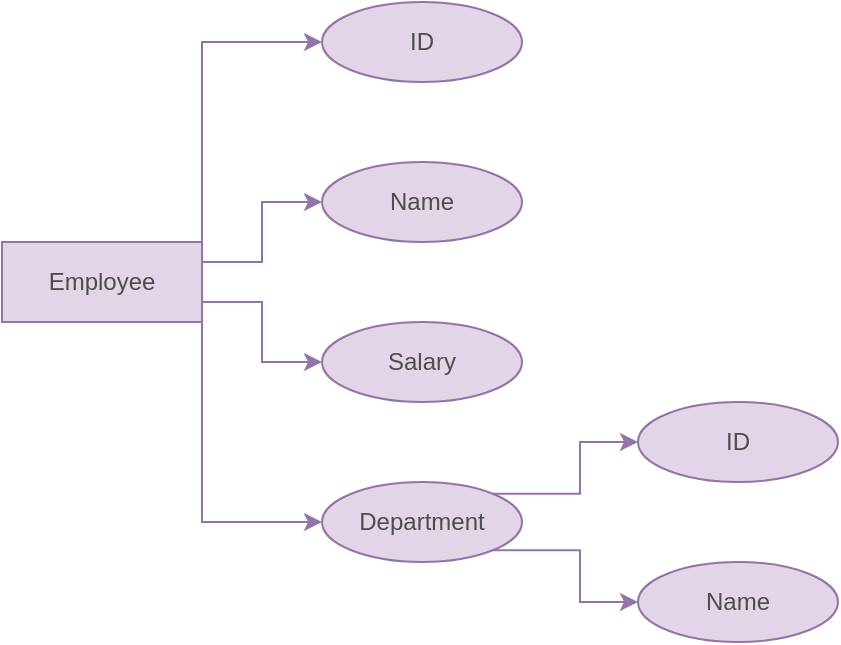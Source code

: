 <mxfile version="20.5.3" type="github">
  <diagram id="_8IT4urnGxNxfoVCLqVr" name="Page-1">
    <mxGraphModel dx="782" dy="507" grid="1" gridSize="10" guides="1" tooltips="1" connect="1" arrows="1" fold="1" page="1" pageScale="1" pageWidth="827" pageHeight="1169" math="0" shadow="0">
      <root>
        <mxCell id="0" />
        <mxCell id="1" parent="0" />
        <mxCell id="S22Q20NOpB-QwrDOg-NR-7" style="edgeStyle=orthogonalEdgeStyle;rounded=0;orthogonalLoop=1;jettySize=auto;html=1;exitX=1;exitY=0;exitDx=0;exitDy=0;entryX=0;entryY=0.5;entryDx=0;entryDy=0;fillColor=#e1d5e7;strokeColor=#9673a6;" edge="1" parent="1" source="S22Q20NOpB-QwrDOg-NR-2" target="S22Q20NOpB-QwrDOg-NR-6">
          <mxGeometry relative="1" as="geometry" />
        </mxCell>
        <mxCell id="S22Q20NOpB-QwrDOg-NR-8" style="edgeStyle=orthogonalEdgeStyle;rounded=0;orthogonalLoop=1;jettySize=auto;html=1;exitX=1;exitY=1;exitDx=0;exitDy=0;entryX=0;entryY=0.5;entryDx=0;entryDy=0;fillColor=#e1d5e7;strokeColor=#9673a6;" edge="1" parent="1" source="S22Q20NOpB-QwrDOg-NR-2" target="S22Q20NOpB-QwrDOg-NR-3">
          <mxGeometry relative="1" as="geometry" />
        </mxCell>
        <mxCell id="S22Q20NOpB-QwrDOg-NR-9" style="edgeStyle=orthogonalEdgeStyle;rounded=0;orthogonalLoop=1;jettySize=auto;html=1;exitX=1;exitY=0.25;exitDx=0;exitDy=0;entryX=0;entryY=0.5;entryDx=0;entryDy=0;fillColor=#e1d5e7;strokeColor=#9673a6;" edge="1" parent="1" source="S22Q20NOpB-QwrDOg-NR-2" target="S22Q20NOpB-QwrDOg-NR-5">
          <mxGeometry relative="1" as="geometry" />
        </mxCell>
        <mxCell id="S22Q20NOpB-QwrDOg-NR-10" style="edgeStyle=orthogonalEdgeStyle;rounded=0;orthogonalLoop=1;jettySize=auto;html=1;exitX=1;exitY=0.75;exitDx=0;exitDy=0;entryX=0;entryY=0.5;entryDx=0;entryDy=0;fillColor=#e1d5e7;strokeColor=#9673a6;" edge="1" parent="1" source="S22Q20NOpB-QwrDOg-NR-2" target="S22Q20NOpB-QwrDOg-NR-4">
          <mxGeometry relative="1" as="geometry" />
        </mxCell>
        <mxCell id="S22Q20NOpB-QwrDOg-NR-2" value="&lt;font color=&quot;#4d4d4d&quot;&gt;Employee&lt;/font&gt;" style="whiteSpace=wrap;html=1;align=center;fillColor=#e1d5e7;strokeColor=#9673a6;" vertex="1" parent="1">
          <mxGeometry x="90" y="240" width="100" height="40" as="geometry" />
        </mxCell>
        <mxCell id="S22Q20NOpB-QwrDOg-NR-13" style="edgeStyle=orthogonalEdgeStyle;rounded=0;orthogonalLoop=1;jettySize=auto;html=1;exitX=1;exitY=0;exitDx=0;exitDy=0;entryX=0;entryY=0.5;entryDx=0;entryDy=0;fillColor=#e1d5e7;strokeColor=#9673a6;" edge="1" parent="1" source="S22Q20NOpB-QwrDOg-NR-3" target="S22Q20NOpB-QwrDOg-NR-11">
          <mxGeometry relative="1" as="geometry" />
        </mxCell>
        <mxCell id="S22Q20NOpB-QwrDOg-NR-14" style="edgeStyle=orthogonalEdgeStyle;rounded=0;orthogonalLoop=1;jettySize=auto;html=1;exitX=1;exitY=1;exitDx=0;exitDy=0;entryX=0;entryY=0.5;entryDx=0;entryDy=0;fillColor=#e1d5e7;strokeColor=#9673a6;" edge="1" parent="1" source="S22Q20NOpB-QwrDOg-NR-3" target="S22Q20NOpB-QwrDOg-NR-12">
          <mxGeometry relative="1" as="geometry" />
        </mxCell>
        <mxCell id="S22Q20NOpB-QwrDOg-NR-3" value="&lt;font color=&quot;#4d4d4d&quot;&gt;Department&lt;/font&gt;" style="ellipse;whiteSpace=wrap;html=1;align=center;fillColor=#e1d5e7;strokeColor=#9673a6;" vertex="1" parent="1">
          <mxGeometry x="250" y="360" width="100" height="40" as="geometry" />
        </mxCell>
        <mxCell id="S22Q20NOpB-QwrDOg-NR-4" value="&lt;font color=&quot;#4d4d4d&quot;&gt;Salary&lt;/font&gt;" style="ellipse;whiteSpace=wrap;html=1;align=center;fillColor=#e1d5e7;strokeColor=#9673a6;" vertex="1" parent="1">
          <mxGeometry x="250" y="280" width="100" height="40" as="geometry" />
        </mxCell>
        <mxCell id="S22Q20NOpB-QwrDOg-NR-5" value="&lt;font color=&quot;#4d4d4d&quot;&gt;Name&lt;/font&gt;" style="ellipse;whiteSpace=wrap;html=1;align=center;fillColor=#e1d5e7;strokeColor=#9673a6;" vertex="1" parent="1">
          <mxGeometry x="250" y="200" width="100" height="40" as="geometry" />
        </mxCell>
        <mxCell id="S22Q20NOpB-QwrDOg-NR-6" value="&lt;font color=&quot;#4d4d4d&quot;&gt;ID&lt;/font&gt;" style="ellipse;whiteSpace=wrap;html=1;align=center;fillColor=#e1d5e7;strokeColor=#9673a6;" vertex="1" parent="1">
          <mxGeometry x="250" y="120" width="100" height="40" as="geometry" />
        </mxCell>
        <mxCell id="S22Q20NOpB-QwrDOg-NR-11" value="&lt;font color=&quot;#4d4d4d&quot;&gt;ID&lt;/font&gt;" style="ellipse;whiteSpace=wrap;html=1;align=center;fillColor=#e1d5e7;strokeColor=#9673a6;" vertex="1" parent="1">
          <mxGeometry x="408" y="320" width="100" height="40" as="geometry" />
        </mxCell>
        <mxCell id="S22Q20NOpB-QwrDOg-NR-12" value="&lt;font color=&quot;#4d4d4d&quot;&gt;Name&lt;/font&gt;" style="ellipse;whiteSpace=wrap;html=1;align=center;fillColor=#e1d5e7;strokeColor=#9673a6;" vertex="1" parent="1">
          <mxGeometry x="408" y="400" width="100" height="40" as="geometry" />
        </mxCell>
      </root>
    </mxGraphModel>
  </diagram>
</mxfile>
